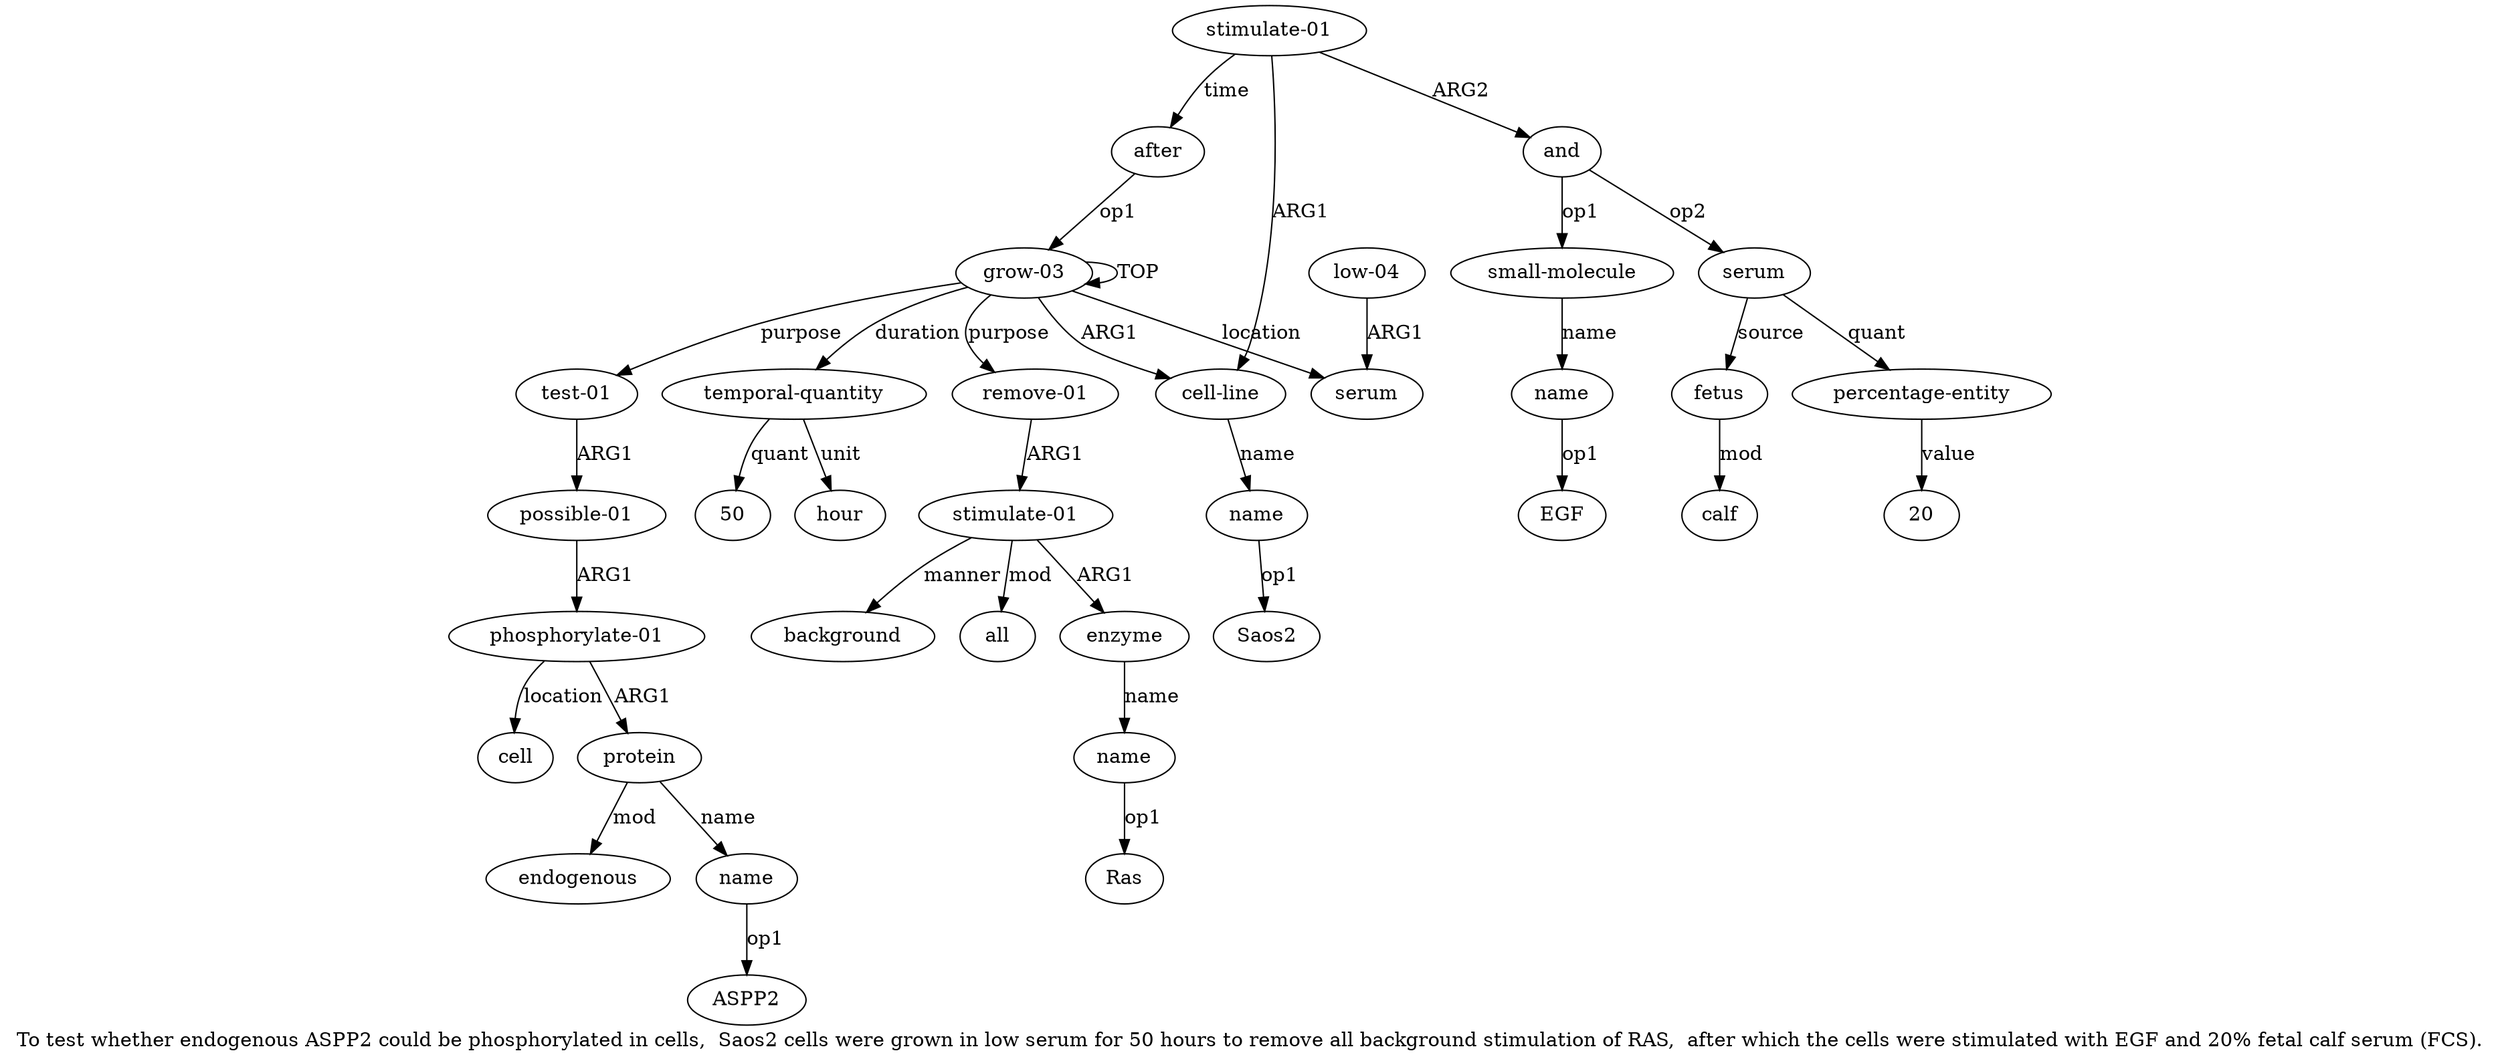 digraph  {
	graph [label="To test whether endogenous ASPP2 could be phosphorylated in cells,  Saos2 cells were grown in low serum for 50 hours to remove all \
background stimulation of RAS,  after which the cells were stimulated with EGF and 20% fetal calf serum (FCS)."];
	node [label="\N"];
	a20	 [color=black,
		gold_ind=20,
		gold_label=after,
		label=after,
		test_ind=20,
		test_label=after];
	a0	 [color=black,
		gold_ind=0,
		gold_label="grow-03",
		label="grow-03",
		test_ind=0,
		test_label="grow-03"];
	a20 -> a0 [key=0,
	color=black,
	gold_label=op1,
	label=op1,
	test_label=op1];
a21 [color=black,
	gold_ind=21,
	gold_label="stimulate-01",
	label="stimulate-01",
	test_ind=21,
	test_label="stimulate-01"];
a21 -> a20 [key=0,
color=black,
gold_label=time,
label=time,
test_label=time];
a22 [color=black,
gold_ind=22,
gold_label=and,
label=and,
test_ind=22,
test_label=and];
a21 -> a22 [key=0,
color=black,
gold_label=ARG2,
label=ARG2,
test_label=ARG2];
a1 [color=black,
gold_ind=1,
gold_label="cell-line",
label="cell-line",
test_ind=1,
test_label="cell-line"];
a21 -> a1 [key=0,
color=black,
gold_label=ARG1,
label=ARG1,
test_label=ARG1];
a23 [color=black,
gold_ind=23,
gold_label="small-molecule",
label="small-molecule",
test_ind=23,
test_label="small-molecule"];
a22 -> a23 [key=0,
color=black,
gold_label=op1,
label=op1,
test_label=op1];
a25 [color=black,
gold_ind=25,
gold_label=serum,
label=serum,
test_ind=25,
test_label=serum];
a22 -> a25 [key=0,
color=black,
gold_label=op2,
label=op2,
test_label=op2];
a24 [color=black,
gold_ind=24,
gold_label=name,
label=name,
test_ind=24,
test_label=name];
a23 -> a24 [key=0,
color=black,
gold_label=name,
label=name,
test_label=name];
"a24 EGF" [color=black,
gold_ind=-1,
gold_label=EGF,
label=EGF,
test_ind=-1,
test_label=EGF];
a24 -> "a24 EGF" [key=0,
color=black,
gold_label=op1,
label=op1,
test_label=op1];
a26 [color=black,
gold_ind=26,
gold_label=fetus,
label=fetus,
test_ind=26,
test_label=fetus];
a25 -> a26 [key=0,
color=black,
gold_label=source,
label=source,
test_label=source];
a28 [color=black,
gold_ind=28,
gold_label="percentage-entity",
label="percentage-entity",
test_ind=28,
test_label="percentage-entity"];
a25 -> a28 [key=0,
color=black,
gold_label=quant,
label=quant,
test_label=quant];
a27 [color=black,
gold_ind=27,
gold_label=calf,
label=calf,
test_ind=27,
test_label=calf];
a26 -> a27 [key=0,
color=black,
gold_label=mod,
label=mod,
test_label=mod];
"a28 20" [color=black,
gold_ind=-1,
gold_label=20,
label=20,
test_ind=-1,
test_label=20];
a28 -> "a28 20" [key=0,
color=black,
gold_label=value,
label=value,
test_label=value];
"a5 50" [color=black,
gold_ind=-1,
gold_label=50,
label=50,
test_ind=-1,
test_label=50];
"a2 Saos2" [color=black,
gold_ind=-1,
gold_label=Saos2,
label=Saos2,
test_ind=-1,
test_label=Saos2];
a15 [color=black,
gold_ind=15,
gold_label="phosphorylate-01",
label="phosphorylate-01",
test_ind=15,
test_label="phosphorylate-01"];
a16 [color=black,
gold_ind=16,
gold_label=protein,
label=protein,
test_ind=16,
test_label=protein];
a15 -> a16 [key=0,
color=black,
gold_label=ARG1,
label=ARG1,
test_label=ARG1];
a19 [color=black,
gold_ind=19,
gold_label=cell,
label=cell,
test_ind=19,
test_label=cell];
a15 -> a19 [key=0,
color=black,
gold_label=location,
label=location,
test_label=location];
a14 [color=black,
gold_ind=14,
gold_label="possible-01",
label="possible-01",
test_ind=14,
test_label="possible-01"];
a14 -> a15 [key=0,
color=black,
gold_label=ARG1,
label=ARG1,
test_label=ARG1];
a17 [color=black,
gold_ind=17,
gold_label=name,
label=name,
test_ind=17,
test_label=name];
"a17 ASPP2" [color=black,
gold_ind=-1,
gold_label=ASPP2,
label=ASPP2,
test_ind=-1,
test_label=ASPP2];
a17 -> "a17 ASPP2" [key=0,
color=black,
gold_label=op1,
label=op1,
test_label=op1];
a16 -> a17 [key=0,
color=black,
gold_label=name,
label=name,
test_label=name];
a18 [color=black,
gold_ind=18,
gold_label=endogenous,
label=endogenous,
test_ind=18,
test_label=endogenous];
a16 -> a18 [key=0,
color=black,
gold_label=mod,
label=mod,
test_label=mod];
a11 [color=black,
gold_ind=11,
gold_label=background,
label=background,
test_ind=11,
test_label=background];
a10 [color=black,
gold_ind=10,
gold_label=name,
label=name,
test_ind=10,
test_label=name];
"a10 Ras" [color=black,
gold_ind=-1,
gold_label=Ras,
label=Ras,
test_ind=-1,
test_label=Ras];
a10 -> "a10 Ras" [key=0,
color=black,
gold_label=op1,
label=op1,
test_label=op1];
a13 [color=black,
gold_ind=13,
gold_label="test-01",
label="test-01",
test_ind=13,
test_label="test-01"];
a13 -> a14 [key=0,
color=black,
gold_label=ARG1,
label=ARG1,
test_label=ARG1];
a12 [color=black,
gold_ind=12,
gold_label=all,
label=all,
test_ind=12,
test_label=all];
a2 [color=black,
gold_ind=2,
gold_label=name,
label=name,
test_ind=2,
test_label=name];
a1 -> a2 [key=0,
color=black,
gold_label=name,
label=name,
test_label=name];
a0 -> a13 [key=0,
color=black,
gold_label=purpose,
label=purpose,
test_label=purpose];
a0 -> a1 [key=0,
color=black,
gold_label=ARG1,
label=ARG1,
test_label=ARG1];
a0 -> a0 [key=0,
color=black,
gold_label=TOP,
label=TOP,
test_label=TOP];
a3 [color=black,
gold_ind=3,
gold_label=serum,
label=serum,
test_ind=3,
test_label=serum];
a0 -> a3 [key=0,
color=black,
gold_label=location,
label=location,
test_label=location];
a5 [color=black,
gold_ind=5,
gold_label="temporal-quantity",
label="temporal-quantity",
test_ind=5,
test_label="temporal-quantity"];
a0 -> a5 [key=0,
color=black,
gold_label=duration,
label=duration,
test_label=duration];
a7 [color=black,
gold_ind=7,
gold_label="remove-01",
label="remove-01",
test_ind=7,
test_label="remove-01"];
a0 -> a7 [key=0,
color=black,
gold_label=purpose,
label=purpose,
test_label=purpose];
a2 -> "a2 Saos2" [key=0,
color=black,
gold_label=op1,
label=op1,
test_label=op1];
a5 -> "a5 50" [key=0,
color=black,
gold_label=quant,
label=quant,
test_label=quant];
a6 [color=black,
gold_ind=6,
gold_label=hour,
label=hour,
test_ind=6,
test_label=hour];
a5 -> a6 [key=0,
color=black,
gold_label=unit,
label=unit,
test_label=unit];
a4 [color=black,
gold_ind=4,
gold_label="low-04",
label="low-04",
test_ind=4,
test_label="low-04"];
a4 -> a3 [key=0,
color=black,
gold_label=ARG1,
label=ARG1,
test_label=ARG1];
a8 [color=black,
gold_ind=8,
gold_label="stimulate-01",
label="stimulate-01",
test_ind=8,
test_label="stimulate-01"];
a7 -> a8 [key=0,
color=black,
gold_label=ARG1,
label=ARG1,
test_label=ARG1];
a9 [color=black,
gold_ind=9,
gold_label=enzyme,
label=enzyme,
test_ind=9,
test_label=enzyme];
a9 -> a10 [key=0,
color=black,
gold_label=name,
label=name,
test_label=name];
a8 -> a11 [key=0,
color=black,
gold_label=manner,
label=manner,
test_label=manner];
a8 -> a12 [key=0,
color=black,
gold_label=mod,
label=mod,
test_label=mod];
a8 -> a9 [key=0,
color=black,
gold_label=ARG1,
label=ARG1,
test_label=ARG1];
}
